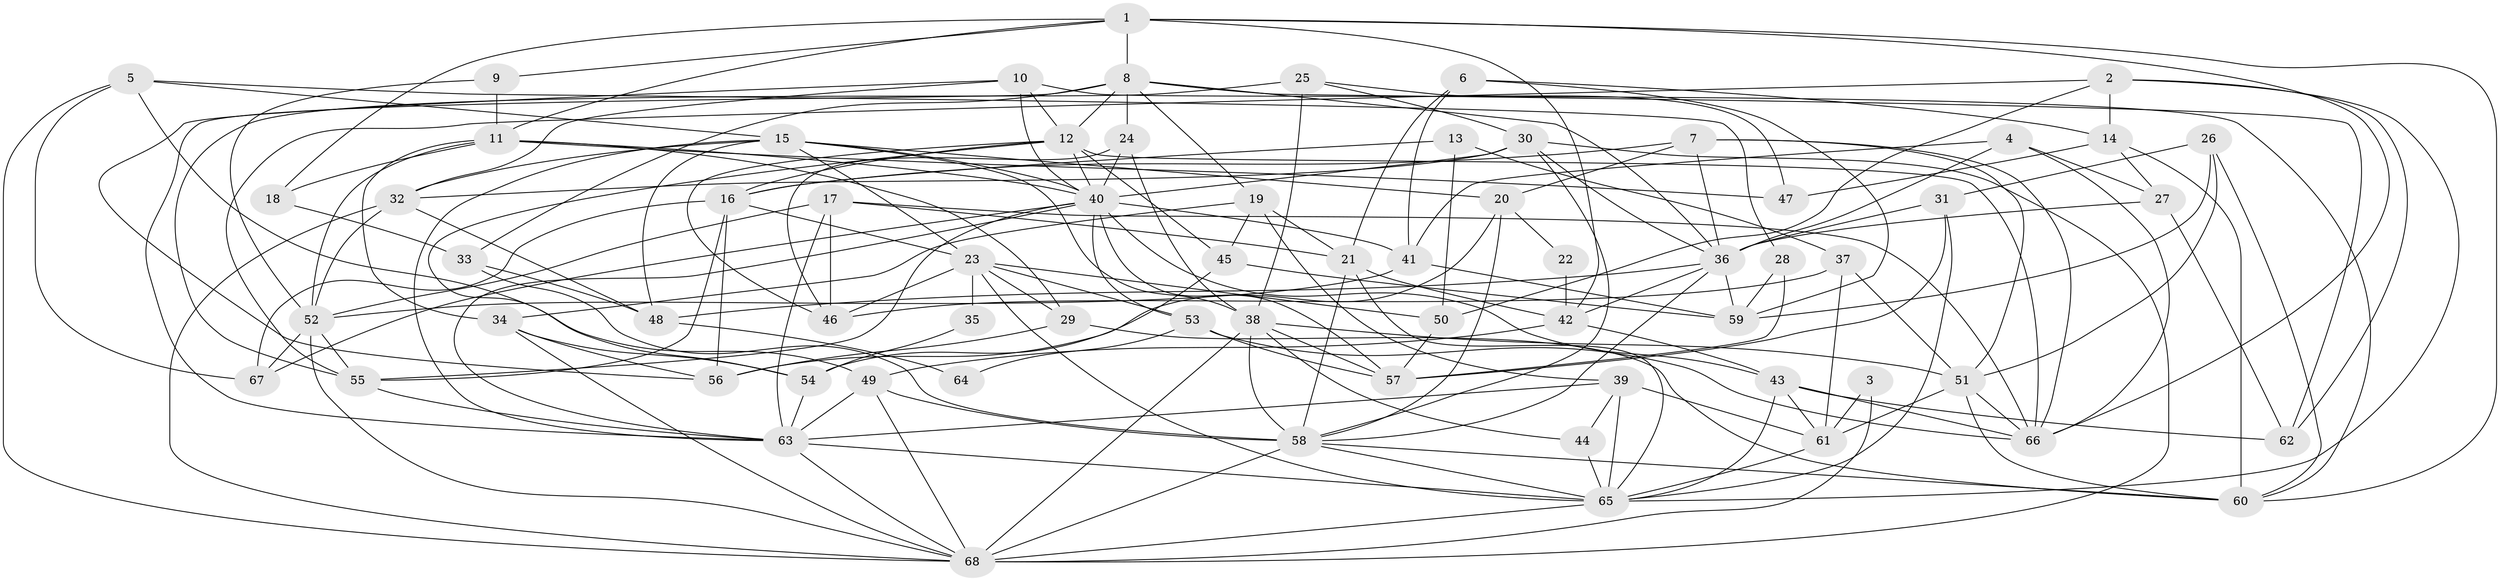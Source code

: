 // original degree distribution, {4: 0.21481481481481482, 6: 0.1111111111111111, 3: 0.32592592592592595, 2: 0.13333333333333333, 5: 0.14814814814814814, 7: 0.044444444444444446, 8: 0.022222222222222223}
// Generated by graph-tools (version 1.1) at 2025/02/03/09/25 03:02:10]
// undirected, 68 vertices, 189 edges
graph export_dot {
graph [start="1"]
  node [color=gray90,style=filled];
  1;
  2;
  3;
  4;
  5;
  6;
  7;
  8;
  9;
  10;
  11;
  12;
  13;
  14;
  15;
  16;
  17;
  18;
  19;
  20;
  21;
  22;
  23;
  24;
  25;
  26;
  27;
  28;
  29;
  30;
  31;
  32;
  33;
  34;
  35;
  36;
  37;
  38;
  39;
  40;
  41;
  42;
  43;
  44;
  45;
  46;
  47;
  48;
  49;
  50;
  51;
  52;
  53;
  54;
  55;
  56;
  57;
  58;
  59;
  60;
  61;
  62;
  63;
  64;
  65;
  66;
  67;
  68;
  1 -- 8 [weight=1.0];
  1 -- 9 [weight=1.0];
  1 -- 11 [weight=1.0];
  1 -- 18 [weight=1.0];
  1 -- 42 [weight=1.0];
  1 -- 60 [weight=1.0];
  1 -- 66 [weight=1.0];
  2 -- 14 [weight=1.0];
  2 -- 50 [weight=1.0];
  2 -- 55 [weight=1.0];
  2 -- 62 [weight=1.0];
  2 -- 65 [weight=1.0];
  3 -- 61 [weight=1.0];
  3 -- 68 [weight=1.0];
  4 -- 27 [weight=1.0];
  4 -- 36 [weight=1.0];
  4 -- 41 [weight=1.0];
  4 -- 66 [weight=1.0];
  5 -- 15 [weight=1.0];
  5 -- 28 [weight=1.0];
  5 -- 49 [weight=1.0];
  5 -- 67 [weight=1.0];
  5 -- 68 [weight=1.0];
  6 -- 14 [weight=1.0];
  6 -- 21 [weight=1.0];
  6 -- 41 [weight=1.0];
  6 -- 59 [weight=1.0];
  7 -- 16 [weight=1.0];
  7 -- 20 [weight=1.0];
  7 -- 36 [weight=1.0];
  7 -- 51 [weight=1.0];
  7 -- 66 [weight=1.0];
  8 -- 12 [weight=1.0];
  8 -- 19 [weight=1.0];
  8 -- 24 [weight=1.0];
  8 -- 33 [weight=1.0];
  8 -- 36 [weight=1.0];
  8 -- 62 [weight=1.0];
  8 -- 63 [weight=1.0];
  9 -- 11 [weight=1.0];
  9 -- 52 [weight=1.0];
  10 -- 12 [weight=1.0];
  10 -- 32 [weight=1.0];
  10 -- 40 [weight=1.0];
  10 -- 56 [weight=1.0];
  10 -- 60 [weight=1.0];
  11 -- 18 [weight=1.0];
  11 -- 29 [weight=1.0];
  11 -- 34 [weight=1.0];
  11 -- 40 [weight=1.0];
  11 -- 47 [weight=1.0];
  11 -- 52 [weight=1.0];
  12 -- 16 [weight=1.0];
  12 -- 40 [weight=1.0];
  12 -- 45 [weight=1.0];
  12 -- 46 [weight=1.0];
  12 -- 54 [weight=1.0];
  12 -- 66 [weight=1.0];
  13 -- 16 [weight=1.0];
  13 -- 37 [weight=1.0];
  13 -- 50 [weight=1.0];
  14 -- 27 [weight=1.0];
  14 -- 47 [weight=1.0];
  14 -- 60 [weight=1.0];
  15 -- 20 [weight=1.0];
  15 -- 23 [weight=1.0];
  15 -- 32 [weight=1.0];
  15 -- 38 [weight=1.0];
  15 -- 40 [weight=1.0];
  15 -- 48 [weight=1.0];
  15 -- 63 [weight=1.0];
  16 -- 23 [weight=1.0];
  16 -- 55 [weight=1.0];
  16 -- 56 [weight=1.0];
  16 -- 67 [weight=1.0];
  17 -- 21 [weight=1.0];
  17 -- 46 [weight=1.0];
  17 -- 52 [weight=1.0];
  17 -- 63 [weight=1.0];
  17 -- 66 [weight=1.0];
  18 -- 33 [weight=1.0];
  19 -- 21 [weight=1.0];
  19 -- 34 [weight=1.0];
  19 -- 39 [weight=1.0];
  19 -- 45 [weight=1.0];
  20 -- 22 [weight=1.0];
  20 -- 56 [weight=1.0];
  20 -- 58 [weight=1.0];
  21 -- 42 [weight=1.0];
  21 -- 58 [weight=2.0];
  21 -- 65 [weight=1.0];
  22 -- 42 [weight=2.0];
  23 -- 29 [weight=1.0];
  23 -- 35 [weight=1.0];
  23 -- 46 [weight=1.0];
  23 -- 50 [weight=2.0];
  23 -- 53 [weight=1.0];
  23 -- 65 [weight=1.0];
  24 -- 38 [weight=1.0];
  24 -- 40 [weight=1.0];
  24 -- 46 [weight=1.0];
  25 -- 30 [weight=1.0];
  25 -- 38 [weight=1.0];
  25 -- 47 [weight=1.0];
  25 -- 55 [weight=2.0];
  26 -- 31 [weight=1.0];
  26 -- 51 [weight=1.0];
  26 -- 59 [weight=2.0];
  26 -- 60 [weight=1.0];
  27 -- 36 [weight=1.0];
  27 -- 62 [weight=1.0];
  28 -- 57 [weight=1.0];
  28 -- 59 [weight=1.0];
  29 -- 56 [weight=1.0];
  29 -- 60 [weight=1.0];
  30 -- 32 [weight=2.0];
  30 -- 36 [weight=1.0];
  30 -- 40 [weight=1.0];
  30 -- 58 [weight=1.0];
  30 -- 68 [weight=2.0];
  31 -- 36 [weight=1.0];
  31 -- 57 [weight=1.0];
  31 -- 65 [weight=1.0];
  32 -- 48 [weight=1.0];
  32 -- 52 [weight=1.0];
  32 -- 68 [weight=1.0];
  33 -- 48 [weight=1.0];
  33 -- 58 [weight=1.0];
  34 -- 54 [weight=1.0];
  34 -- 56 [weight=1.0];
  34 -- 68 [weight=1.0];
  35 -- 54 [weight=1.0];
  36 -- 42 [weight=1.0];
  36 -- 48 [weight=1.0];
  36 -- 58 [weight=1.0];
  36 -- 59 [weight=1.0];
  37 -- 46 [weight=1.0];
  37 -- 51 [weight=1.0];
  37 -- 61 [weight=1.0];
  38 -- 44 [weight=1.0];
  38 -- 51 [weight=1.0];
  38 -- 57 [weight=1.0];
  38 -- 58 [weight=1.0];
  38 -- 68 [weight=1.0];
  39 -- 44 [weight=1.0];
  39 -- 61 [weight=1.0];
  39 -- 63 [weight=1.0];
  39 -- 65 [weight=1.0];
  40 -- 41 [weight=1.0];
  40 -- 43 [weight=1.0];
  40 -- 53 [weight=1.0];
  40 -- 55 [weight=1.0];
  40 -- 57 [weight=1.0];
  40 -- 63 [weight=1.0];
  40 -- 67 [weight=1.0];
  41 -- 52 [weight=1.0];
  41 -- 59 [weight=1.0];
  42 -- 43 [weight=1.0];
  42 -- 49 [weight=1.0];
  43 -- 61 [weight=1.0];
  43 -- 62 [weight=2.0];
  43 -- 65 [weight=1.0];
  43 -- 66 [weight=1.0];
  44 -- 65 [weight=2.0];
  45 -- 54 [weight=1.0];
  45 -- 59 [weight=1.0];
  48 -- 64 [weight=1.0];
  49 -- 58 [weight=1.0];
  49 -- 63 [weight=1.0];
  49 -- 68 [weight=1.0];
  50 -- 57 [weight=1.0];
  51 -- 60 [weight=1.0];
  51 -- 61 [weight=2.0];
  51 -- 66 [weight=1.0];
  52 -- 55 [weight=1.0];
  52 -- 67 [weight=1.0];
  52 -- 68 [weight=1.0];
  53 -- 57 [weight=1.0];
  53 -- 64 [weight=1.0];
  53 -- 66 [weight=1.0];
  54 -- 63 [weight=1.0];
  55 -- 63 [weight=1.0];
  58 -- 60 [weight=1.0];
  58 -- 65 [weight=1.0];
  58 -- 68 [weight=1.0];
  61 -- 65 [weight=1.0];
  63 -- 65 [weight=1.0];
  63 -- 68 [weight=1.0];
  65 -- 68 [weight=1.0];
}
